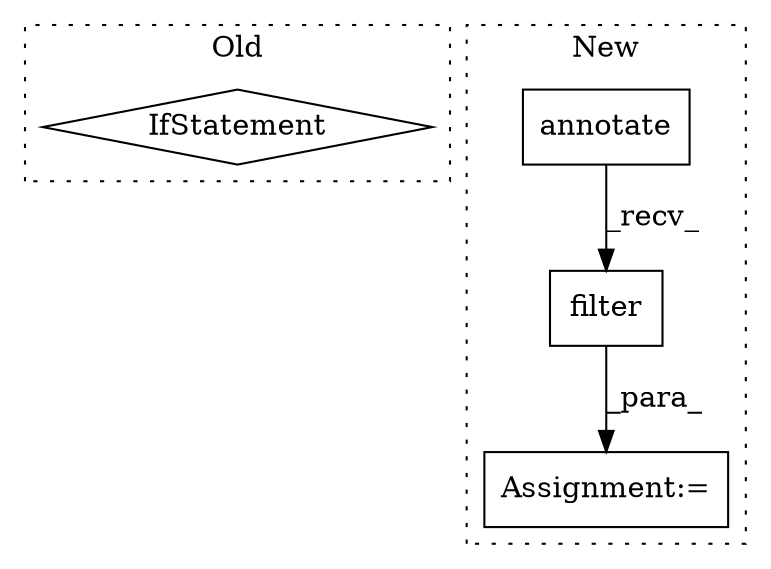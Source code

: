 digraph G {
subgraph cluster0 {
1 [label="IfStatement" a="25" s="13456,13472" l="4,2" shape="diamond"];
label = "Old";
style="dotted";
}
subgraph cluster1 {
2 [label="annotate" a="32" s="13684,13697" l="9,1" shape="box"];
3 [label="Assignment:=" a="7" s="13674" l="1" shape="box"];
4 [label="filter" a="32" s="13699,13711" l="7,1" shape="box"];
label = "New";
style="dotted";
}
2 -> 4 [label="_recv_"];
4 -> 3 [label="_para_"];
}